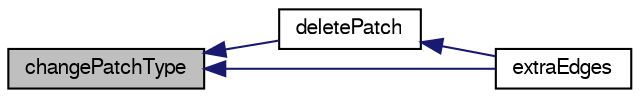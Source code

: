 digraph "changePatchType"
{
  bgcolor="transparent";
  edge [fontname="FreeSans",fontsize="10",labelfontname="FreeSans",labelfontsize="10"];
  node [fontname="FreeSans",fontsize="10",shape=record];
  rankdir="LR";
  Node2634 [label="changePatchType",height=0.2,width=0.4,color="black", fillcolor="grey75", style="filled", fontcolor="black"];
  Node2634 -> Node2635 [dir="back",color="midnightblue",fontsize="10",style="solid",fontname="FreeSans"];
  Node2635 [label="deletePatch",height=0.2,width=0.4,color="black",URL="$a21430.html#a35bae3d1fccc75f1edba03069229ce71",tooltip="Delete from patch list. "];
  Node2635 -> Node2636 [dir="back",color="midnightblue",fontsize="10",style="solid",fontname="FreeSans"];
  Node2636 [label="extraEdges",height=0.2,width=0.4,color="black",URL="$a21430.html#a9cfb4135bbc6e583439d6bc0a9ab0a81",tooltip="Indices into edges of additional edges. "];
  Node2634 -> Node2636 [dir="back",color="midnightblue",fontsize="10",style="solid",fontname="FreeSans"];
}
